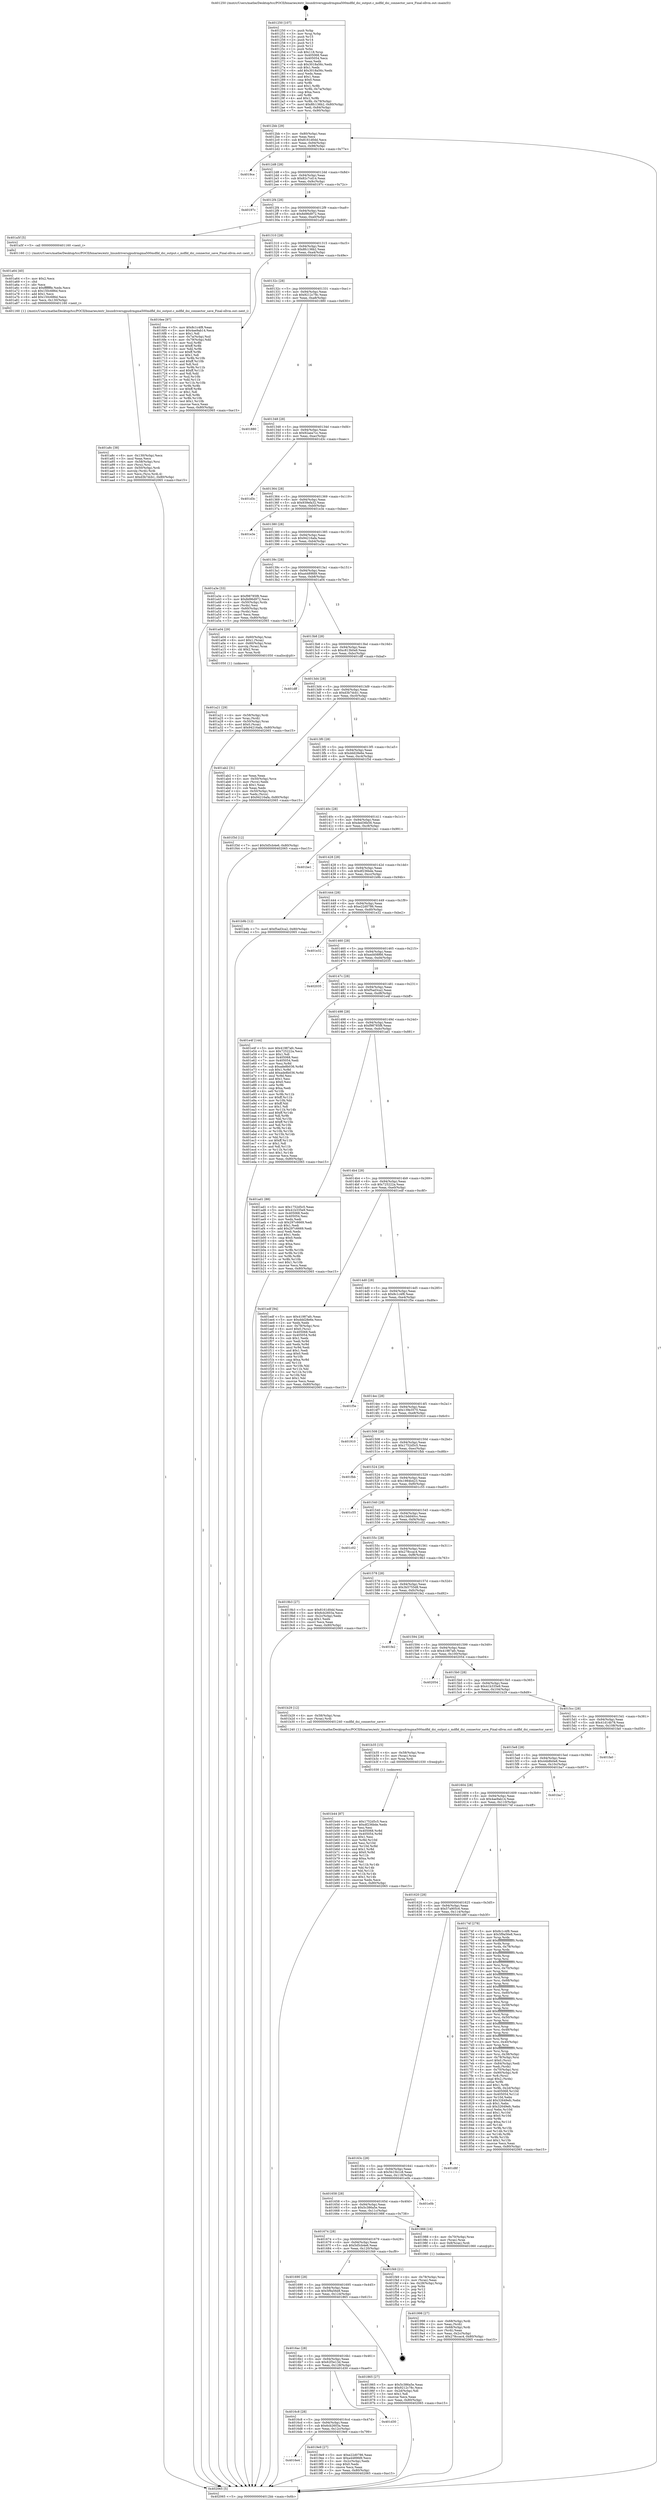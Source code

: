 digraph "0x401250" {
  label = "0x401250 (/mnt/c/Users/mathe/Desktop/tcc/POCII/binaries/extr_linuxdriversgpudrmgma500mdfld_dsi_output.c_mdfld_dsi_connector_save_Final-ollvm.out::main(0))"
  labelloc = "t"
  node[shape=record]

  Entry [label="",width=0.3,height=0.3,shape=circle,fillcolor=black,style=filled]
  "0x4012bb" [label="{
     0x4012bb [29]\l
     | [instrs]\l
     &nbsp;&nbsp;0x4012bb \<+3\>: mov -0x80(%rbp),%eax\l
     &nbsp;&nbsp;0x4012be \<+2\>: mov %eax,%ecx\l
     &nbsp;&nbsp;0x4012c0 \<+6\>: sub $0x8161d0dd,%ecx\l
     &nbsp;&nbsp;0x4012c6 \<+6\>: mov %eax,-0x94(%rbp)\l
     &nbsp;&nbsp;0x4012cc \<+6\>: mov %ecx,-0x98(%rbp)\l
     &nbsp;&nbsp;0x4012d2 \<+6\>: je 00000000004019ce \<main+0x77e\>\l
  }"]
  "0x4019ce" [label="{
     0x4019ce\l
  }", style=dashed]
  "0x4012d8" [label="{
     0x4012d8 [28]\l
     | [instrs]\l
     &nbsp;&nbsp;0x4012d8 \<+5\>: jmp 00000000004012dd \<main+0x8d\>\l
     &nbsp;&nbsp;0x4012dd \<+6\>: mov -0x94(%rbp),%eax\l
     &nbsp;&nbsp;0x4012e3 \<+5\>: sub $0x82c7cd14,%eax\l
     &nbsp;&nbsp;0x4012e8 \<+6\>: mov %eax,-0x9c(%rbp)\l
     &nbsp;&nbsp;0x4012ee \<+6\>: je 000000000040197c \<main+0x72c\>\l
  }"]
  Exit [label="",width=0.3,height=0.3,shape=circle,fillcolor=black,style=filled,peripheries=2]
  "0x40197c" [label="{
     0x40197c\l
  }", style=dashed]
  "0x4012f4" [label="{
     0x4012f4 [28]\l
     | [instrs]\l
     &nbsp;&nbsp;0x4012f4 \<+5\>: jmp 00000000004012f9 \<main+0xa9\>\l
     &nbsp;&nbsp;0x4012f9 \<+6\>: mov -0x94(%rbp),%eax\l
     &nbsp;&nbsp;0x4012ff \<+5\>: sub $0x8d96d972,%eax\l
     &nbsp;&nbsp;0x401304 \<+6\>: mov %eax,-0xa0(%rbp)\l
     &nbsp;&nbsp;0x40130a \<+6\>: je 0000000000401a5f \<main+0x80f\>\l
  }"]
  "0x401b44" [label="{
     0x401b44 [87]\l
     | [instrs]\l
     &nbsp;&nbsp;0x401b44 \<+5\>: mov $0x1752d5c5,%ecx\l
     &nbsp;&nbsp;0x401b49 \<+5\>: mov $0xdf236bde,%edx\l
     &nbsp;&nbsp;0x401b4e \<+2\>: xor %esi,%esi\l
     &nbsp;&nbsp;0x401b50 \<+8\>: mov 0x405068,%r8d\l
     &nbsp;&nbsp;0x401b58 \<+8\>: mov 0x405054,%r9d\l
     &nbsp;&nbsp;0x401b60 \<+3\>: sub $0x1,%esi\l
     &nbsp;&nbsp;0x401b63 \<+3\>: mov %r8d,%r10d\l
     &nbsp;&nbsp;0x401b66 \<+3\>: add %esi,%r10d\l
     &nbsp;&nbsp;0x401b69 \<+4\>: imul %r10d,%r8d\l
     &nbsp;&nbsp;0x401b6d \<+4\>: and $0x1,%r8d\l
     &nbsp;&nbsp;0x401b71 \<+4\>: cmp $0x0,%r8d\l
     &nbsp;&nbsp;0x401b75 \<+4\>: sete %r11b\l
     &nbsp;&nbsp;0x401b79 \<+4\>: cmp $0xa,%r9d\l
     &nbsp;&nbsp;0x401b7d \<+3\>: setl %bl\l
     &nbsp;&nbsp;0x401b80 \<+3\>: mov %r11b,%r14b\l
     &nbsp;&nbsp;0x401b83 \<+3\>: and %bl,%r14b\l
     &nbsp;&nbsp;0x401b86 \<+3\>: xor %bl,%r11b\l
     &nbsp;&nbsp;0x401b89 \<+3\>: or %r11b,%r14b\l
     &nbsp;&nbsp;0x401b8c \<+4\>: test $0x1,%r14b\l
     &nbsp;&nbsp;0x401b90 \<+3\>: cmovne %edx,%ecx\l
     &nbsp;&nbsp;0x401b93 \<+3\>: mov %ecx,-0x80(%rbp)\l
     &nbsp;&nbsp;0x401b96 \<+5\>: jmp 0000000000402065 \<main+0xe15\>\l
  }"]
  "0x401a5f" [label="{
     0x401a5f [5]\l
     | [instrs]\l
     &nbsp;&nbsp;0x401a5f \<+5\>: call 0000000000401160 \<next_i\>\l
     | [calls]\l
     &nbsp;&nbsp;0x401160 \{1\} (/mnt/c/Users/mathe/Desktop/tcc/POCII/binaries/extr_linuxdriversgpudrmgma500mdfld_dsi_output.c_mdfld_dsi_connector_save_Final-ollvm.out::next_i)\l
  }"]
  "0x401310" [label="{
     0x401310 [28]\l
     | [instrs]\l
     &nbsp;&nbsp;0x401310 \<+5\>: jmp 0000000000401315 \<main+0xc5\>\l
     &nbsp;&nbsp;0x401315 \<+6\>: mov -0x94(%rbp),%eax\l
     &nbsp;&nbsp;0x40131b \<+5\>: sub $0x8fc136b2,%eax\l
     &nbsp;&nbsp;0x401320 \<+6\>: mov %eax,-0xa4(%rbp)\l
     &nbsp;&nbsp;0x401326 \<+6\>: je 00000000004016ee \<main+0x49e\>\l
  }"]
  "0x401b35" [label="{
     0x401b35 [15]\l
     | [instrs]\l
     &nbsp;&nbsp;0x401b35 \<+4\>: mov -0x58(%rbp),%rax\l
     &nbsp;&nbsp;0x401b39 \<+3\>: mov (%rax),%rax\l
     &nbsp;&nbsp;0x401b3c \<+3\>: mov %rax,%rdi\l
     &nbsp;&nbsp;0x401b3f \<+5\>: call 0000000000401030 \<free@plt\>\l
     | [calls]\l
     &nbsp;&nbsp;0x401030 \{1\} (unknown)\l
  }"]
  "0x4016ee" [label="{
     0x4016ee [97]\l
     | [instrs]\l
     &nbsp;&nbsp;0x4016ee \<+5\>: mov $0x8c1c4f8,%eax\l
     &nbsp;&nbsp;0x4016f3 \<+5\>: mov $0x4ae9ab14,%ecx\l
     &nbsp;&nbsp;0x4016f8 \<+2\>: mov $0x1,%dl\l
     &nbsp;&nbsp;0x4016fa \<+4\>: mov -0x7a(%rbp),%sil\l
     &nbsp;&nbsp;0x4016fe \<+4\>: mov -0x79(%rbp),%dil\l
     &nbsp;&nbsp;0x401702 \<+3\>: mov %sil,%r8b\l
     &nbsp;&nbsp;0x401705 \<+4\>: xor $0xff,%r8b\l
     &nbsp;&nbsp;0x401709 \<+3\>: mov %dil,%r9b\l
     &nbsp;&nbsp;0x40170c \<+4\>: xor $0xff,%r9b\l
     &nbsp;&nbsp;0x401710 \<+3\>: xor $0x1,%dl\l
     &nbsp;&nbsp;0x401713 \<+3\>: mov %r8b,%r10b\l
     &nbsp;&nbsp;0x401716 \<+4\>: and $0xff,%r10b\l
     &nbsp;&nbsp;0x40171a \<+3\>: and %dl,%sil\l
     &nbsp;&nbsp;0x40171d \<+3\>: mov %r9b,%r11b\l
     &nbsp;&nbsp;0x401720 \<+4\>: and $0xff,%r11b\l
     &nbsp;&nbsp;0x401724 \<+3\>: and %dl,%dil\l
     &nbsp;&nbsp;0x401727 \<+3\>: or %sil,%r10b\l
     &nbsp;&nbsp;0x40172a \<+3\>: or %dil,%r11b\l
     &nbsp;&nbsp;0x40172d \<+3\>: xor %r11b,%r10b\l
     &nbsp;&nbsp;0x401730 \<+3\>: or %r9b,%r8b\l
     &nbsp;&nbsp;0x401733 \<+4\>: xor $0xff,%r8b\l
     &nbsp;&nbsp;0x401737 \<+3\>: or $0x1,%dl\l
     &nbsp;&nbsp;0x40173a \<+3\>: and %dl,%r8b\l
     &nbsp;&nbsp;0x40173d \<+3\>: or %r8b,%r10b\l
     &nbsp;&nbsp;0x401740 \<+4\>: test $0x1,%r10b\l
     &nbsp;&nbsp;0x401744 \<+3\>: cmovne %ecx,%eax\l
     &nbsp;&nbsp;0x401747 \<+3\>: mov %eax,-0x80(%rbp)\l
     &nbsp;&nbsp;0x40174a \<+5\>: jmp 0000000000402065 \<main+0xe15\>\l
  }"]
  "0x40132c" [label="{
     0x40132c [28]\l
     | [instrs]\l
     &nbsp;&nbsp;0x40132c \<+5\>: jmp 0000000000401331 \<main+0xe1\>\l
     &nbsp;&nbsp;0x401331 \<+6\>: mov -0x94(%rbp),%eax\l
     &nbsp;&nbsp;0x401337 \<+5\>: sub $0x9212c78c,%eax\l
     &nbsp;&nbsp;0x40133c \<+6\>: mov %eax,-0xa8(%rbp)\l
     &nbsp;&nbsp;0x401342 \<+6\>: je 0000000000401880 \<main+0x630\>\l
  }"]
  "0x402065" [label="{
     0x402065 [5]\l
     | [instrs]\l
     &nbsp;&nbsp;0x402065 \<+5\>: jmp 00000000004012bb \<main+0x6b\>\l
  }"]
  "0x401250" [label="{
     0x401250 [107]\l
     | [instrs]\l
     &nbsp;&nbsp;0x401250 \<+1\>: push %rbp\l
     &nbsp;&nbsp;0x401251 \<+3\>: mov %rsp,%rbp\l
     &nbsp;&nbsp;0x401254 \<+2\>: push %r15\l
     &nbsp;&nbsp;0x401256 \<+2\>: push %r14\l
     &nbsp;&nbsp;0x401258 \<+2\>: push %r13\l
     &nbsp;&nbsp;0x40125a \<+2\>: push %r12\l
     &nbsp;&nbsp;0x40125c \<+1\>: push %rbx\l
     &nbsp;&nbsp;0x40125d \<+7\>: sub $0x118,%rsp\l
     &nbsp;&nbsp;0x401264 \<+7\>: mov 0x405068,%eax\l
     &nbsp;&nbsp;0x40126b \<+7\>: mov 0x405054,%ecx\l
     &nbsp;&nbsp;0x401272 \<+2\>: mov %eax,%edx\l
     &nbsp;&nbsp;0x401274 \<+6\>: sub $0x3018a56c,%edx\l
     &nbsp;&nbsp;0x40127a \<+3\>: sub $0x1,%edx\l
     &nbsp;&nbsp;0x40127d \<+6\>: add $0x3018a56c,%edx\l
     &nbsp;&nbsp;0x401283 \<+3\>: imul %edx,%eax\l
     &nbsp;&nbsp;0x401286 \<+3\>: and $0x1,%eax\l
     &nbsp;&nbsp;0x401289 \<+3\>: cmp $0x0,%eax\l
     &nbsp;&nbsp;0x40128c \<+4\>: sete %r8b\l
     &nbsp;&nbsp;0x401290 \<+4\>: and $0x1,%r8b\l
     &nbsp;&nbsp;0x401294 \<+4\>: mov %r8b,-0x7a(%rbp)\l
     &nbsp;&nbsp;0x401298 \<+3\>: cmp $0xa,%ecx\l
     &nbsp;&nbsp;0x40129b \<+4\>: setl %r8b\l
     &nbsp;&nbsp;0x40129f \<+4\>: and $0x1,%r8b\l
     &nbsp;&nbsp;0x4012a3 \<+4\>: mov %r8b,-0x79(%rbp)\l
     &nbsp;&nbsp;0x4012a7 \<+7\>: movl $0x8fc136b2,-0x80(%rbp)\l
     &nbsp;&nbsp;0x4012ae \<+6\>: mov %edi,-0x84(%rbp)\l
     &nbsp;&nbsp;0x4012b4 \<+7\>: mov %rsi,-0x90(%rbp)\l
  }"]
  "0x401a8c" [label="{
     0x401a8c [38]\l
     | [instrs]\l
     &nbsp;&nbsp;0x401a8c \<+6\>: mov -0x130(%rbp),%ecx\l
     &nbsp;&nbsp;0x401a92 \<+3\>: imul %eax,%ecx\l
     &nbsp;&nbsp;0x401a95 \<+4\>: mov -0x58(%rbp),%rsi\l
     &nbsp;&nbsp;0x401a99 \<+3\>: mov (%rsi),%rsi\l
     &nbsp;&nbsp;0x401a9c \<+4\>: mov -0x50(%rbp),%rdi\l
     &nbsp;&nbsp;0x401aa0 \<+3\>: movslq (%rdi),%rdi\l
     &nbsp;&nbsp;0x401aa3 \<+3\>: mov %ecx,(%rsi,%rdi,4)\l
     &nbsp;&nbsp;0x401aa6 \<+7\>: movl $0xd3b7dcb1,-0x80(%rbp)\l
     &nbsp;&nbsp;0x401aad \<+5\>: jmp 0000000000402065 \<main+0xe15\>\l
  }"]
  "0x401880" [label="{
     0x401880\l
  }", style=dashed]
  "0x401348" [label="{
     0x401348 [28]\l
     | [instrs]\l
     &nbsp;&nbsp;0x401348 \<+5\>: jmp 000000000040134d \<main+0xfd\>\l
     &nbsp;&nbsp;0x40134d \<+6\>: mov -0x94(%rbp),%eax\l
     &nbsp;&nbsp;0x401353 \<+5\>: sub $0x92aea7cc,%eax\l
     &nbsp;&nbsp;0x401358 \<+6\>: mov %eax,-0xac(%rbp)\l
     &nbsp;&nbsp;0x40135e \<+6\>: je 0000000000401d3c \<main+0xaec\>\l
  }"]
  "0x401a64" [label="{
     0x401a64 [40]\l
     | [instrs]\l
     &nbsp;&nbsp;0x401a64 \<+5\>: mov $0x2,%ecx\l
     &nbsp;&nbsp;0x401a69 \<+1\>: cltd\l
     &nbsp;&nbsp;0x401a6a \<+2\>: idiv %ecx\l
     &nbsp;&nbsp;0x401a6c \<+6\>: imul $0xfffffffe,%edx,%ecx\l
     &nbsp;&nbsp;0x401a72 \<+6\>: sub $0x150c686d,%ecx\l
     &nbsp;&nbsp;0x401a78 \<+3\>: add $0x1,%ecx\l
     &nbsp;&nbsp;0x401a7b \<+6\>: add $0x150c686d,%ecx\l
     &nbsp;&nbsp;0x401a81 \<+6\>: mov %ecx,-0x130(%rbp)\l
     &nbsp;&nbsp;0x401a87 \<+5\>: call 0000000000401160 \<next_i\>\l
     | [calls]\l
     &nbsp;&nbsp;0x401160 \{1\} (/mnt/c/Users/mathe/Desktop/tcc/POCII/binaries/extr_linuxdriversgpudrmgma500mdfld_dsi_output.c_mdfld_dsi_connector_save_Final-ollvm.out::next_i)\l
  }"]
  "0x401d3c" [label="{
     0x401d3c\l
  }", style=dashed]
  "0x401364" [label="{
     0x401364 [28]\l
     | [instrs]\l
     &nbsp;&nbsp;0x401364 \<+5\>: jmp 0000000000401369 \<main+0x119\>\l
     &nbsp;&nbsp;0x401369 \<+6\>: mov -0x94(%rbp),%eax\l
     &nbsp;&nbsp;0x40136f \<+5\>: sub $0x939efa32,%eax\l
     &nbsp;&nbsp;0x401374 \<+6\>: mov %eax,-0xb0(%rbp)\l
     &nbsp;&nbsp;0x40137a \<+6\>: je 0000000000401e3e \<main+0xbee\>\l
  }"]
  "0x401a21" [label="{
     0x401a21 [29]\l
     | [instrs]\l
     &nbsp;&nbsp;0x401a21 \<+4\>: mov -0x58(%rbp),%rdi\l
     &nbsp;&nbsp;0x401a25 \<+3\>: mov %rax,(%rdi)\l
     &nbsp;&nbsp;0x401a28 \<+4\>: mov -0x50(%rbp),%rax\l
     &nbsp;&nbsp;0x401a2c \<+6\>: movl $0x0,(%rax)\l
     &nbsp;&nbsp;0x401a32 \<+7\>: movl $0x94216afa,-0x80(%rbp)\l
     &nbsp;&nbsp;0x401a39 \<+5\>: jmp 0000000000402065 \<main+0xe15\>\l
  }"]
  "0x401e3e" [label="{
     0x401e3e\l
  }", style=dashed]
  "0x401380" [label="{
     0x401380 [28]\l
     | [instrs]\l
     &nbsp;&nbsp;0x401380 \<+5\>: jmp 0000000000401385 \<main+0x135\>\l
     &nbsp;&nbsp;0x401385 \<+6\>: mov -0x94(%rbp),%eax\l
     &nbsp;&nbsp;0x40138b \<+5\>: sub $0x94216afa,%eax\l
     &nbsp;&nbsp;0x401390 \<+6\>: mov %eax,-0xb4(%rbp)\l
     &nbsp;&nbsp;0x401396 \<+6\>: je 0000000000401a3e \<main+0x7ee\>\l
  }"]
  "0x4016e4" [label="{
     0x4016e4\l
  }", style=dashed]
  "0x401a3e" [label="{
     0x401a3e [33]\l
     | [instrs]\l
     &nbsp;&nbsp;0x401a3e \<+5\>: mov $0xf98785f8,%eax\l
     &nbsp;&nbsp;0x401a43 \<+5\>: mov $0x8d96d972,%ecx\l
     &nbsp;&nbsp;0x401a48 \<+4\>: mov -0x50(%rbp),%rdx\l
     &nbsp;&nbsp;0x401a4c \<+2\>: mov (%rdx),%esi\l
     &nbsp;&nbsp;0x401a4e \<+4\>: mov -0x60(%rbp),%rdx\l
     &nbsp;&nbsp;0x401a52 \<+2\>: cmp (%rdx),%esi\l
     &nbsp;&nbsp;0x401a54 \<+3\>: cmovl %ecx,%eax\l
     &nbsp;&nbsp;0x401a57 \<+3\>: mov %eax,-0x80(%rbp)\l
     &nbsp;&nbsp;0x401a5a \<+5\>: jmp 0000000000402065 \<main+0xe15\>\l
  }"]
  "0x40139c" [label="{
     0x40139c [28]\l
     | [instrs]\l
     &nbsp;&nbsp;0x40139c \<+5\>: jmp 00000000004013a1 \<main+0x151\>\l
     &nbsp;&nbsp;0x4013a1 \<+6\>: mov -0x94(%rbp),%eax\l
     &nbsp;&nbsp;0x4013a7 \<+5\>: sub $0xa4489fd9,%eax\l
     &nbsp;&nbsp;0x4013ac \<+6\>: mov %eax,-0xb8(%rbp)\l
     &nbsp;&nbsp;0x4013b2 \<+6\>: je 0000000000401a04 \<main+0x7b4\>\l
  }"]
  "0x4019e9" [label="{
     0x4019e9 [27]\l
     | [instrs]\l
     &nbsp;&nbsp;0x4019e9 \<+5\>: mov $0xe22d0786,%eax\l
     &nbsp;&nbsp;0x4019ee \<+5\>: mov $0xa4489fd9,%ecx\l
     &nbsp;&nbsp;0x4019f3 \<+3\>: mov -0x2c(%rbp),%edx\l
     &nbsp;&nbsp;0x4019f6 \<+3\>: cmp $0x0,%edx\l
     &nbsp;&nbsp;0x4019f9 \<+3\>: cmove %ecx,%eax\l
     &nbsp;&nbsp;0x4019fc \<+3\>: mov %eax,-0x80(%rbp)\l
     &nbsp;&nbsp;0x4019ff \<+5\>: jmp 0000000000402065 \<main+0xe15\>\l
  }"]
  "0x401a04" [label="{
     0x401a04 [29]\l
     | [instrs]\l
     &nbsp;&nbsp;0x401a04 \<+4\>: mov -0x60(%rbp),%rax\l
     &nbsp;&nbsp;0x401a08 \<+6\>: movl $0x1,(%rax)\l
     &nbsp;&nbsp;0x401a0e \<+4\>: mov -0x60(%rbp),%rax\l
     &nbsp;&nbsp;0x401a12 \<+3\>: movslq (%rax),%rax\l
     &nbsp;&nbsp;0x401a15 \<+4\>: shl $0x2,%rax\l
     &nbsp;&nbsp;0x401a19 \<+3\>: mov %rax,%rdi\l
     &nbsp;&nbsp;0x401a1c \<+5\>: call 0000000000401050 \<malloc@plt\>\l
     | [calls]\l
     &nbsp;&nbsp;0x401050 \{1\} (unknown)\l
  }"]
  "0x4013b8" [label="{
     0x4013b8 [28]\l
     | [instrs]\l
     &nbsp;&nbsp;0x4013b8 \<+5\>: jmp 00000000004013bd \<main+0x16d\>\l
     &nbsp;&nbsp;0x4013bd \<+6\>: mov -0x94(%rbp),%eax\l
     &nbsp;&nbsp;0x4013c3 \<+5\>: sub $0xc813b0a9,%eax\l
     &nbsp;&nbsp;0x4013c8 \<+6\>: mov %eax,-0xbc(%rbp)\l
     &nbsp;&nbsp;0x4013ce \<+6\>: je 0000000000401dff \<main+0xbaf\>\l
  }"]
  "0x4016c8" [label="{
     0x4016c8 [28]\l
     | [instrs]\l
     &nbsp;&nbsp;0x4016c8 \<+5\>: jmp 00000000004016cd \<main+0x47d\>\l
     &nbsp;&nbsp;0x4016cd \<+6\>: mov -0x94(%rbp),%eax\l
     &nbsp;&nbsp;0x4016d3 \<+5\>: sub $0x6cb2603a,%eax\l
     &nbsp;&nbsp;0x4016d8 \<+6\>: mov %eax,-0x12c(%rbp)\l
     &nbsp;&nbsp;0x4016de \<+6\>: je 00000000004019e9 \<main+0x799\>\l
  }"]
  "0x401dff" [label="{
     0x401dff\l
  }", style=dashed]
  "0x4013d4" [label="{
     0x4013d4 [28]\l
     | [instrs]\l
     &nbsp;&nbsp;0x4013d4 \<+5\>: jmp 00000000004013d9 \<main+0x189\>\l
     &nbsp;&nbsp;0x4013d9 \<+6\>: mov -0x94(%rbp),%eax\l
     &nbsp;&nbsp;0x4013df \<+5\>: sub $0xd3b7dcb1,%eax\l
     &nbsp;&nbsp;0x4013e4 \<+6\>: mov %eax,-0xc0(%rbp)\l
     &nbsp;&nbsp;0x4013ea \<+6\>: je 0000000000401ab2 \<main+0x862\>\l
  }"]
  "0x401d30" [label="{
     0x401d30\l
  }", style=dashed]
  "0x401ab2" [label="{
     0x401ab2 [31]\l
     | [instrs]\l
     &nbsp;&nbsp;0x401ab2 \<+2\>: xor %eax,%eax\l
     &nbsp;&nbsp;0x401ab4 \<+4\>: mov -0x50(%rbp),%rcx\l
     &nbsp;&nbsp;0x401ab8 \<+2\>: mov (%rcx),%edx\l
     &nbsp;&nbsp;0x401aba \<+3\>: sub $0x1,%eax\l
     &nbsp;&nbsp;0x401abd \<+2\>: sub %eax,%edx\l
     &nbsp;&nbsp;0x401abf \<+4\>: mov -0x50(%rbp),%rcx\l
     &nbsp;&nbsp;0x401ac3 \<+2\>: mov %edx,(%rcx)\l
     &nbsp;&nbsp;0x401ac5 \<+7\>: movl $0x94216afa,-0x80(%rbp)\l
     &nbsp;&nbsp;0x401acc \<+5\>: jmp 0000000000402065 \<main+0xe15\>\l
  }"]
  "0x4013f0" [label="{
     0x4013f0 [28]\l
     | [instrs]\l
     &nbsp;&nbsp;0x4013f0 \<+5\>: jmp 00000000004013f5 \<main+0x1a5\>\l
     &nbsp;&nbsp;0x4013f5 \<+6\>: mov -0x94(%rbp),%eax\l
     &nbsp;&nbsp;0x4013fb \<+5\>: sub $0xddd28e6e,%eax\l
     &nbsp;&nbsp;0x401400 \<+6\>: mov %eax,-0xc4(%rbp)\l
     &nbsp;&nbsp;0x401406 \<+6\>: je 0000000000401f3d \<main+0xced\>\l
  }"]
  "0x401998" [label="{
     0x401998 [27]\l
     | [instrs]\l
     &nbsp;&nbsp;0x401998 \<+4\>: mov -0x68(%rbp),%rdi\l
     &nbsp;&nbsp;0x40199c \<+2\>: mov %eax,(%rdi)\l
     &nbsp;&nbsp;0x40199e \<+4\>: mov -0x68(%rbp),%rdi\l
     &nbsp;&nbsp;0x4019a2 \<+2\>: mov (%rdi),%eax\l
     &nbsp;&nbsp;0x4019a4 \<+3\>: mov %eax,-0x2c(%rbp)\l
     &nbsp;&nbsp;0x4019a7 \<+7\>: movl $0x278ccac4,-0x80(%rbp)\l
     &nbsp;&nbsp;0x4019ae \<+5\>: jmp 0000000000402065 \<main+0xe15\>\l
  }"]
  "0x401f3d" [label="{
     0x401f3d [12]\l
     | [instrs]\l
     &nbsp;&nbsp;0x401f3d \<+7\>: movl $0x5d5cb4e6,-0x80(%rbp)\l
     &nbsp;&nbsp;0x401f44 \<+5\>: jmp 0000000000402065 \<main+0xe15\>\l
  }"]
  "0x40140c" [label="{
     0x40140c [28]\l
     | [instrs]\l
     &nbsp;&nbsp;0x40140c \<+5\>: jmp 0000000000401411 \<main+0x1c1\>\l
     &nbsp;&nbsp;0x401411 \<+6\>: mov -0x94(%rbp),%eax\l
     &nbsp;&nbsp;0x401417 \<+5\>: sub $0xded36b56,%eax\l
     &nbsp;&nbsp;0x40141c \<+6\>: mov %eax,-0xc8(%rbp)\l
     &nbsp;&nbsp;0x401422 \<+6\>: je 0000000000401be1 \<main+0x991\>\l
  }"]
  "0x4016ac" [label="{
     0x4016ac [28]\l
     | [instrs]\l
     &nbsp;&nbsp;0x4016ac \<+5\>: jmp 00000000004016b1 \<main+0x461\>\l
     &nbsp;&nbsp;0x4016b1 \<+6\>: mov -0x94(%rbp),%eax\l
     &nbsp;&nbsp;0x4016b7 \<+5\>: sub $0x62f3e13d,%eax\l
     &nbsp;&nbsp;0x4016bc \<+6\>: mov %eax,-0x128(%rbp)\l
     &nbsp;&nbsp;0x4016c2 \<+6\>: je 0000000000401d30 \<main+0xae0\>\l
  }"]
  "0x401be1" [label="{
     0x401be1\l
  }", style=dashed]
  "0x401428" [label="{
     0x401428 [28]\l
     | [instrs]\l
     &nbsp;&nbsp;0x401428 \<+5\>: jmp 000000000040142d \<main+0x1dd\>\l
     &nbsp;&nbsp;0x40142d \<+6\>: mov -0x94(%rbp),%eax\l
     &nbsp;&nbsp;0x401433 \<+5\>: sub $0xdf236bde,%eax\l
     &nbsp;&nbsp;0x401438 \<+6\>: mov %eax,-0xcc(%rbp)\l
     &nbsp;&nbsp;0x40143e \<+6\>: je 0000000000401b9b \<main+0x94b\>\l
  }"]
  "0x401865" [label="{
     0x401865 [27]\l
     | [instrs]\l
     &nbsp;&nbsp;0x401865 \<+5\>: mov $0x5c386a5e,%eax\l
     &nbsp;&nbsp;0x40186a \<+5\>: mov $0x9212c78c,%ecx\l
     &nbsp;&nbsp;0x40186f \<+3\>: mov -0x2d(%rbp),%dl\l
     &nbsp;&nbsp;0x401872 \<+3\>: test $0x1,%dl\l
     &nbsp;&nbsp;0x401875 \<+3\>: cmovne %ecx,%eax\l
     &nbsp;&nbsp;0x401878 \<+3\>: mov %eax,-0x80(%rbp)\l
     &nbsp;&nbsp;0x40187b \<+5\>: jmp 0000000000402065 \<main+0xe15\>\l
  }"]
  "0x401b9b" [label="{
     0x401b9b [12]\l
     | [instrs]\l
     &nbsp;&nbsp;0x401b9b \<+7\>: movl $0xf5ad3ca2,-0x80(%rbp)\l
     &nbsp;&nbsp;0x401ba2 \<+5\>: jmp 0000000000402065 \<main+0xe15\>\l
  }"]
  "0x401444" [label="{
     0x401444 [28]\l
     | [instrs]\l
     &nbsp;&nbsp;0x401444 \<+5\>: jmp 0000000000401449 \<main+0x1f9\>\l
     &nbsp;&nbsp;0x401449 \<+6\>: mov -0x94(%rbp),%eax\l
     &nbsp;&nbsp;0x40144f \<+5\>: sub $0xe22d0786,%eax\l
     &nbsp;&nbsp;0x401454 \<+6\>: mov %eax,-0xd0(%rbp)\l
     &nbsp;&nbsp;0x40145a \<+6\>: je 0000000000401e32 \<main+0xbe2\>\l
  }"]
  "0x401690" [label="{
     0x401690 [28]\l
     | [instrs]\l
     &nbsp;&nbsp;0x401690 \<+5\>: jmp 0000000000401695 \<main+0x445\>\l
     &nbsp;&nbsp;0x401695 \<+6\>: mov -0x94(%rbp),%eax\l
     &nbsp;&nbsp;0x40169b \<+5\>: sub $0x5f9a56e8,%eax\l
     &nbsp;&nbsp;0x4016a0 \<+6\>: mov %eax,-0x124(%rbp)\l
     &nbsp;&nbsp;0x4016a6 \<+6\>: je 0000000000401865 \<main+0x615\>\l
  }"]
  "0x401e32" [label="{
     0x401e32\l
  }", style=dashed]
  "0x401460" [label="{
     0x401460 [28]\l
     | [instrs]\l
     &nbsp;&nbsp;0x401460 \<+5\>: jmp 0000000000401465 \<main+0x215\>\l
     &nbsp;&nbsp;0x401465 \<+6\>: mov -0x94(%rbp),%eax\l
     &nbsp;&nbsp;0x40146b \<+5\>: sub $0xed408f66,%eax\l
     &nbsp;&nbsp;0x401470 \<+6\>: mov %eax,-0xd4(%rbp)\l
     &nbsp;&nbsp;0x401476 \<+6\>: je 0000000000402035 \<main+0xde5\>\l
  }"]
  "0x401f49" [label="{
     0x401f49 [21]\l
     | [instrs]\l
     &nbsp;&nbsp;0x401f49 \<+4\>: mov -0x78(%rbp),%rax\l
     &nbsp;&nbsp;0x401f4d \<+2\>: mov (%rax),%eax\l
     &nbsp;&nbsp;0x401f4f \<+4\>: lea -0x28(%rbp),%rsp\l
     &nbsp;&nbsp;0x401f53 \<+1\>: pop %rbx\l
     &nbsp;&nbsp;0x401f54 \<+2\>: pop %r12\l
     &nbsp;&nbsp;0x401f56 \<+2\>: pop %r13\l
     &nbsp;&nbsp;0x401f58 \<+2\>: pop %r14\l
     &nbsp;&nbsp;0x401f5a \<+2\>: pop %r15\l
     &nbsp;&nbsp;0x401f5c \<+1\>: pop %rbp\l
     &nbsp;&nbsp;0x401f5d \<+1\>: ret\l
  }"]
  "0x402035" [label="{
     0x402035\l
  }", style=dashed]
  "0x40147c" [label="{
     0x40147c [28]\l
     | [instrs]\l
     &nbsp;&nbsp;0x40147c \<+5\>: jmp 0000000000401481 \<main+0x231\>\l
     &nbsp;&nbsp;0x401481 \<+6\>: mov -0x94(%rbp),%eax\l
     &nbsp;&nbsp;0x401487 \<+5\>: sub $0xf5ad3ca2,%eax\l
     &nbsp;&nbsp;0x40148c \<+6\>: mov %eax,-0xd8(%rbp)\l
     &nbsp;&nbsp;0x401492 \<+6\>: je 0000000000401e4f \<main+0xbff\>\l
  }"]
  "0x401674" [label="{
     0x401674 [28]\l
     | [instrs]\l
     &nbsp;&nbsp;0x401674 \<+5\>: jmp 0000000000401679 \<main+0x429\>\l
     &nbsp;&nbsp;0x401679 \<+6\>: mov -0x94(%rbp),%eax\l
     &nbsp;&nbsp;0x40167f \<+5\>: sub $0x5d5cb4e6,%eax\l
     &nbsp;&nbsp;0x401684 \<+6\>: mov %eax,-0x120(%rbp)\l
     &nbsp;&nbsp;0x40168a \<+6\>: je 0000000000401f49 \<main+0xcf9\>\l
  }"]
  "0x401e4f" [label="{
     0x401e4f [144]\l
     | [instrs]\l
     &nbsp;&nbsp;0x401e4f \<+5\>: mov $0x41987afc,%eax\l
     &nbsp;&nbsp;0x401e54 \<+5\>: mov $0x725222a,%ecx\l
     &nbsp;&nbsp;0x401e59 \<+2\>: mov $0x1,%dl\l
     &nbsp;&nbsp;0x401e5b \<+7\>: mov 0x405068,%esi\l
     &nbsp;&nbsp;0x401e62 \<+7\>: mov 0x405054,%edi\l
     &nbsp;&nbsp;0x401e69 \<+3\>: mov %esi,%r8d\l
     &nbsp;&nbsp;0x401e6c \<+7\>: sub $0xade8b036,%r8d\l
     &nbsp;&nbsp;0x401e73 \<+4\>: sub $0x1,%r8d\l
     &nbsp;&nbsp;0x401e77 \<+7\>: add $0xade8b036,%r8d\l
     &nbsp;&nbsp;0x401e7e \<+4\>: imul %r8d,%esi\l
     &nbsp;&nbsp;0x401e82 \<+3\>: and $0x1,%esi\l
     &nbsp;&nbsp;0x401e85 \<+3\>: cmp $0x0,%esi\l
     &nbsp;&nbsp;0x401e88 \<+4\>: sete %r9b\l
     &nbsp;&nbsp;0x401e8c \<+3\>: cmp $0xa,%edi\l
     &nbsp;&nbsp;0x401e8f \<+4\>: setl %r10b\l
     &nbsp;&nbsp;0x401e93 \<+3\>: mov %r9b,%r11b\l
     &nbsp;&nbsp;0x401e96 \<+4\>: xor $0xff,%r11b\l
     &nbsp;&nbsp;0x401e9a \<+3\>: mov %r10b,%bl\l
     &nbsp;&nbsp;0x401e9d \<+3\>: xor $0xff,%bl\l
     &nbsp;&nbsp;0x401ea0 \<+3\>: xor $0x1,%dl\l
     &nbsp;&nbsp;0x401ea3 \<+3\>: mov %r11b,%r14b\l
     &nbsp;&nbsp;0x401ea6 \<+4\>: and $0xff,%r14b\l
     &nbsp;&nbsp;0x401eaa \<+3\>: and %dl,%r9b\l
     &nbsp;&nbsp;0x401ead \<+3\>: mov %bl,%r15b\l
     &nbsp;&nbsp;0x401eb0 \<+4\>: and $0xff,%r15b\l
     &nbsp;&nbsp;0x401eb4 \<+3\>: and %dl,%r10b\l
     &nbsp;&nbsp;0x401eb7 \<+3\>: or %r9b,%r14b\l
     &nbsp;&nbsp;0x401eba \<+3\>: or %r10b,%r15b\l
     &nbsp;&nbsp;0x401ebd \<+3\>: xor %r15b,%r14b\l
     &nbsp;&nbsp;0x401ec0 \<+3\>: or %bl,%r11b\l
     &nbsp;&nbsp;0x401ec3 \<+4\>: xor $0xff,%r11b\l
     &nbsp;&nbsp;0x401ec7 \<+3\>: or $0x1,%dl\l
     &nbsp;&nbsp;0x401eca \<+3\>: and %dl,%r11b\l
     &nbsp;&nbsp;0x401ecd \<+3\>: or %r11b,%r14b\l
     &nbsp;&nbsp;0x401ed0 \<+4\>: test $0x1,%r14b\l
     &nbsp;&nbsp;0x401ed4 \<+3\>: cmovne %ecx,%eax\l
     &nbsp;&nbsp;0x401ed7 \<+3\>: mov %eax,-0x80(%rbp)\l
     &nbsp;&nbsp;0x401eda \<+5\>: jmp 0000000000402065 \<main+0xe15\>\l
  }"]
  "0x401498" [label="{
     0x401498 [28]\l
     | [instrs]\l
     &nbsp;&nbsp;0x401498 \<+5\>: jmp 000000000040149d \<main+0x24d\>\l
     &nbsp;&nbsp;0x40149d \<+6\>: mov -0x94(%rbp),%eax\l
     &nbsp;&nbsp;0x4014a3 \<+5\>: sub $0xf98785f8,%eax\l
     &nbsp;&nbsp;0x4014a8 \<+6\>: mov %eax,-0xdc(%rbp)\l
     &nbsp;&nbsp;0x4014ae \<+6\>: je 0000000000401ad1 \<main+0x881\>\l
  }"]
  "0x401988" [label="{
     0x401988 [16]\l
     | [instrs]\l
     &nbsp;&nbsp;0x401988 \<+4\>: mov -0x70(%rbp),%rax\l
     &nbsp;&nbsp;0x40198c \<+3\>: mov (%rax),%rax\l
     &nbsp;&nbsp;0x40198f \<+4\>: mov 0x8(%rax),%rdi\l
     &nbsp;&nbsp;0x401993 \<+5\>: call 0000000000401060 \<atoi@plt\>\l
     | [calls]\l
     &nbsp;&nbsp;0x401060 \{1\} (unknown)\l
  }"]
  "0x401ad1" [label="{
     0x401ad1 [88]\l
     | [instrs]\l
     &nbsp;&nbsp;0x401ad1 \<+5\>: mov $0x1752d5c5,%eax\l
     &nbsp;&nbsp;0x401ad6 \<+5\>: mov $0x41b335e9,%ecx\l
     &nbsp;&nbsp;0x401adb \<+7\>: mov 0x405068,%edx\l
     &nbsp;&nbsp;0x401ae2 \<+7\>: mov 0x405054,%esi\l
     &nbsp;&nbsp;0x401ae9 \<+2\>: mov %edx,%edi\l
     &nbsp;&nbsp;0x401aeb \<+6\>: sub $0x297c6669,%edi\l
     &nbsp;&nbsp;0x401af1 \<+3\>: sub $0x1,%edi\l
     &nbsp;&nbsp;0x401af4 \<+6\>: add $0x297c6669,%edi\l
     &nbsp;&nbsp;0x401afa \<+3\>: imul %edi,%edx\l
     &nbsp;&nbsp;0x401afd \<+3\>: and $0x1,%edx\l
     &nbsp;&nbsp;0x401b00 \<+3\>: cmp $0x0,%edx\l
     &nbsp;&nbsp;0x401b03 \<+4\>: sete %r8b\l
     &nbsp;&nbsp;0x401b07 \<+3\>: cmp $0xa,%esi\l
     &nbsp;&nbsp;0x401b0a \<+4\>: setl %r9b\l
     &nbsp;&nbsp;0x401b0e \<+3\>: mov %r8b,%r10b\l
     &nbsp;&nbsp;0x401b11 \<+3\>: and %r9b,%r10b\l
     &nbsp;&nbsp;0x401b14 \<+3\>: xor %r9b,%r8b\l
     &nbsp;&nbsp;0x401b17 \<+3\>: or %r8b,%r10b\l
     &nbsp;&nbsp;0x401b1a \<+4\>: test $0x1,%r10b\l
     &nbsp;&nbsp;0x401b1e \<+3\>: cmovne %ecx,%eax\l
     &nbsp;&nbsp;0x401b21 \<+3\>: mov %eax,-0x80(%rbp)\l
     &nbsp;&nbsp;0x401b24 \<+5\>: jmp 0000000000402065 \<main+0xe15\>\l
  }"]
  "0x4014b4" [label="{
     0x4014b4 [28]\l
     | [instrs]\l
     &nbsp;&nbsp;0x4014b4 \<+5\>: jmp 00000000004014b9 \<main+0x269\>\l
     &nbsp;&nbsp;0x4014b9 \<+6\>: mov -0x94(%rbp),%eax\l
     &nbsp;&nbsp;0x4014bf \<+5\>: sub $0x725222a,%eax\l
     &nbsp;&nbsp;0x4014c4 \<+6\>: mov %eax,-0xe0(%rbp)\l
     &nbsp;&nbsp;0x4014ca \<+6\>: je 0000000000401edf \<main+0xc8f\>\l
  }"]
  "0x401658" [label="{
     0x401658 [28]\l
     | [instrs]\l
     &nbsp;&nbsp;0x401658 \<+5\>: jmp 000000000040165d \<main+0x40d\>\l
     &nbsp;&nbsp;0x40165d \<+6\>: mov -0x94(%rbp),%eax\l
     &nbsp;&nbsp;0x401663 \<+5\>: sub $0x5c386a5e,%eax\l
     &nbsp;&nbsp;0x401668 \<+6\>: mov %eax,-0x11c(%rbp)\l
     &nbsp;&nbsp;0x40166e \<+6\>: je 0000000000401988 \<main+0x738\>\l
  }"]
  "0x401edf" [label="{
     0x401edf [94]\l
     | [instrs]\l
     &nbsp;&nbsp;0x401edf \<+5\>: mov $0x41987afc,%eax\l
     &nbsp;&nbsp;0x401ee4 \<+5\>: mov $0xddd28e6e,%ecx\l
     &nbsp;&nbsp;0x401ee9 \<+2\>: xor %edx,%edx\l
     &nbsp;&nbsp;0x401eeb \<+4\>: mov -0x78(%rbp),%rsi\l
     &nbsp;&nbsp;0x401eef \<+6\>: movl $0x0,(%rsi)\l
     &nbsp;&nbsp;0x401ef5 \<+7\>: mov 0x405068,%edi\l
     &nbsp;&nbsp;0x401efc \<+8\>: mov 0x405054,%r8d\l
     &nbsp;&nbsp;0x401f04 \<+3\>: sub $0x1,%edx\l
     &nbsp;&nbsp;0x401f07 \<+3\>: mov %edi,%r9d\l
     &nbsp;&nbsp;0x401f0a \<+3\>: add %edx,%r9d\l
     &nbsp;&nbsp;0x401f0d \<+4\>: imul %r9d,%edi\l
     &nbsp;&nbsp;0x401f11 \<+3\>: and $0x1,%edi\l
     &nbsp;&nbsp;0x401f14 \<+3\>: cmp $0x0,%edi\l
     &nbsp;&nbsp;0x401f17 \<+4\>: sete %r10b\l
     &nbsp;&nbsp;0x401f1b \<+4\>: cmp $0xa,%r8d\l
     &nbsp;&nbsp;0x401f1f \<+4\>: setl %r11b\l
     &nbsp;&nbsp;0x401f23 \<+3\>: mov %r10b,%bl\l
     &nbsp;&nbsp;0x401f26 \<+3\>: and %r11b,%bl\l
     &nbsp;&nbsp;0x401f29 \<+3\>: xor %r11b,%r10b\l
     &nbsp;&nbsp;0x401f2c \<+3\>: or %r10b,%bl\l
     &nbsp;&nbsp;0x401f2f \<+3\>: test $0x1,%bl\l
     &nbsp;&nbsp;0x401f32 \<+3\>: cmovne %ecx,%eax\l
     &nbsp;&nbsp;0x401f35 \<+3\>: mov %eax,-0x80(%rbp)\l
     &nbsp;&nbsp;0x401f38 \<+5\>: jmp 0000000000402065 \<main+0xe15\>\l
  }"]
  "0x4014d0" [label="{
     0x4014d0 [28]\l
     | [instrs]\l
     &nbsp;&nbsp;0x4014d0 \<+5\>: jmp 00000000004014d5 \<main+0x285\>\l
     &nbsp;&nbsp;0x4014d5 \<+6\>: mov -0x94(%rbp),%eax\l
     &nbsp;&nbsp;0x4014db \<+5\>: sub $0x8c1c4f8,%eax\l
     &nbsp;&nbsp;0x4014e0 \<+6\>: mov %eax,-0xe4(%rbp)\l
     &nbsp;&nbsp;0x4014e6 \<+6\>: je 0000000000401f5e \<main+0xd0e\>\l
  }"]
  "0x401e0b" [label="{
     0x401e0b\l
  }", style=dashed]
  "0x401f5e" [label="{
     0x401f5e\l
  }", style=dashed]
  "0x4014ec" [label="{
     0x4014ec [28]\l
     | [instrs]\l
     &nbsp;&nbsp;0x4014ec \<+5\>: jmp 00000000004014f1 \<main+0x2a1\>\l
     &nbsp;&nbsp;0x4014f1 \<+6\>: mov -0x94(%rbp),%eax\l
     &nbsp;&nbsp;0x4014f7 \<+5\>: sub $0x139e3570,%eax\l
     &nbsp;&nbsp;0x4014fc \<+6\>: mov %eax,-0xe8(%rbp)\l
     &nbsp;&nbsp;0x401502 \<+6\>: je 0000000000401910 \<main+0x6c0\>\l
  }"]
  "0x40163c" [label="{
     0x40163c [28]\l
     | [instrs]\l
     &nbsp;&nbsp;0x40163c \<+5\>: jmp 0000000000401641 \<main+0x3f1\>\l
     &nbsp;&nbsp;0x401641 \<+6\>: mov -0x94(%rbp),%eax\l
     &nbsp;&nbsp;0x401647 \<+5\>: sub $0x5b15b1c8,%eax\l
     &nbsp;&nbsp;0x40164c \<+6\>: mov %eax,-0x118(%rbp)\l
     &nbsp;&nbsp;0x401652 \<+6\>: je 0000000000401e0b \<main+0xbbb\>\l
  }"]
  "0x401910" [label="{
     0x401910\l
  }", style=dashed]
  "0x401508" [label="{
     0x401508 [28]\l
     | [instrs]\l
     &nbsp;&nbsp;0x401508 \<+5\>: jmp 000000000040150d \<main+0x2bd\>\l
     &nbsp;&nbsp;0x40150d \<+6\>: mov -0x94(%rbp),%eax\l
     &nbsp;&nbsp;0x401513 \<+5\>: sub $0x1752d5c5,%eax\l
     &nbsp;&nbsp;0x401518 \<+6\>: mov %eax,-0xec(%rbp)\l
     &nbsp;&nbsp;0x40151e \<+6\>: je 0000000000401fbb \<main+0xd6b\>\l
  }"]
  "0x401d8f" [label="{
     0x401d8f\l
  }", style=dashed]
  "0x401fbb" [label="{
     0x401fbb\l
  }", style=dashed]
  "0x401524" [label="{
     0x401524 [28]\l
     | [instrs]\l
     &nbsp;&nbsp;0x401524 \<+5\>: jmp 0000000000401529 \<main+0x2d9\>\l
     &nbsp;&nbsp;0x401529 \<+6\>: mov -0x94(%rbp),%eax\l
     &nbsp;&nbsp;0x40152f \<+5\>: sub $0x1984b423,%eax\l
     &nbsp;&nbsp;0x401534 \<+6\>: mov %eax,-0xf0(%rbp)\l
     &nbsp;&nbsp;0x40153a \<+6\>: je 0000000000401c55 \<main+0xa05\>\l
  }"]
  "0x401620" [label="{
     0x401620 [28]\l
     | [instrs]\l
     &nbsp;&nbsp;0x401620 \<+5\>: jmp 0000000000401625 \<main+0x3d5\>\l
     &nbsp;&nbsp;0x401625 \<+6\>: mov -0x94(%rbp),%eax\l
     &nbsp;&nbsp;0x40162b \<+5\>: sub $0x57a905c6,%eax\l
     &nbsp;&nbsp;0x401630 \<+6\>: mov %eax,-0x114(%rbp)\l
     &nbsp;&nbsp;0x401636 \<+6\>: je 0000000000401d8f \<main+0xb3f\>\l
  }"]
  "0x401c55" [label="{
     0x401c55\l
  }", style=dashed]
  "0x401540" [label="{
     0x401540 [28]\l
     | [instrs]\l
     &nbsp;&nbsp;0x401540 \<+5\>: jmp 0000000000401545 \<main+0x2f5\>\l
     &nbsp;&nbsp;0x401545 \<+6\>: mov -0x94(%rbp),%eax\l
     &nbsp;&nbsp;0x40154b \<+5\>: sub $0x1bdd40cc,%eax\l
     &nbsp;&nbsp;0x401550 \<+6\>: mov %eax,-0xf4(%rbp)\l
     &nbsp;&nbsp;0x401556 \<+6\>: je 0000000000401c02 \<main+0x9b2\>\l
  }"]
  "0x40174f" [label="{
     0x40174f [278]\l
     | [instrs]\l
     &nbsp;&nbsp;0x40174f \<+5\>: mov $0x8c1c4f8,%eax\l
     &nbsp;&nbsp;0x401754 \<+5\>: mov $0x5f9a56e8,%ecx\l
     &nbsp;&nbsp;0x401759 \<+3\>: mov %rsp,%rdx\l
     &nbsp;&nbsp;0x40175c \<+4\>: add $0xfffffffffffffff0,%rdx\l
     &nbsp;&nbsp;0x401760 \<+3\>: mov %rdx,%rsp\l
     &nbsp;&nbsp;0x401763 \<+4\>: mov %rdx,-0x78(%rbp)\l
     &nbsp;&nbsp;0x401767 \<+3\>: mov %rsp,%rdx\l
     &nbsp;&nbsp;0x40176a \<+4\>: add $0xfffffffffffffff0,%rdx\l
     &nbsp;&nbsp;0x40176e \<+3\>: mov %rdx,%rsp\l
     &nbsp;&nbsp;0x401771 \<+3\>: mov %rsp,%rsi\l
     &nbsp;&nbsp;0x401774 \<+4\>: add $0xfffffffffffffff0,%rsi\l
     &nbsp;&nbsp;0x401778 \<+3\>: mov %rsi,%rsp\l
     &nbsp;&nbsp;0x40177b \<+4\>: mov %rsi,-0x70(%rbp)\l
     &nbsp;&nbsp;0x40177f \<+3\>: mov %rsp,%rsi\l
     &nbsp;&nbsp;0x401782 \<+4\>: add $0xfffffffffffffff0,%rsi\l
     &nbsp;&nbsp;0x401786 \<+3\>: mov %rsi,%rsp\l
     &nbsp;&nbsp;0x401789 \<+4\>: mov %rsi,-0x68(%rbp)\l
     &nbsp;&nbsp;0x40178d \<+3\>: mov %rsp,%rsi\l
     &nbsp;&nbsp;0x401790 \<+4\>: add $0xfffffffffffffff0,%rsi\l
     &nbsp;&nbsp;0x401794 \<+3\>: mov %rsi,%rsp\l
     &nbsp;&nbsp;0x401797 \<+4\>: mov %rsi,-0x60(%rbp)\l
     &nbsp;&nbsp;0x40179b \<+3\>: mov %rsp,%rsi\l
     &nbsp;&nbsp;0x40179e \<+4\>: add $0xfffffffffffffff0,%rsi\l
     &nbsp;&nbsp;0x4017a2 \<+3\>: mov %rsi,%rsp\l
     &nbsp;&nbsp;0x4017a5 \<+4\>: mov %rsi,-0x58(%rbp)\l
     &nbsp;&nbsp;0x4017a9 \<+3\>: mov %rsp,%rsi\l
     &nbsp;&nbsp;0x4017ac \<+4\>: add $0xfffffffffffffff0,%rsi\l
     &nbsp;&nbsp;0x4017b0 \<+3\>: mov %rsi,%rsp\l
     &nbsp;&nbsp;0x4017b3 \<+4\>: mov %rsi,-0x50(%rbp)\l
     &nbsp;&nbsp;0x4017b7 \<+3\>: mov %rsp,%rsi\l
     &nbsp;&nbsp;0x4017ba \<+4\>: add $0xfffffffffffffff0,%rsi\l
     &nbsp;&nbsp;0x4017be \<+3\>: mov %rsi,%rsp\l
     &nbsp;&nbsp;0x4017c1 \<+4\>: mov %rsi,-0x48(%rbp)\l
     &nbsp;&nbsp;0x4017c5 \<+3\>: mov %rsp,%rsi\l
     &nbsp;&nbsp;0x4017c8 \<+4\>: add $0xfffffffffffffff0,%rsi\l
     &nbsp;&nbsp;0x4017cc \<+3\>: mov %rsi,%rsp\l
     &nbsp;&nbsp;0x4017cf \<+4\>: mov %rsi,-0x40(%rbp)\l
     &nbsp;&nbsp;0x4017d3 \<+3\>: mov %rsp,%rsi\l
     &nbsp;&nbsp;0x4017d6 \<+4\>: add $0xfffffffffffffff0,%rsi\l
     &nbsp;&nbsp;0x4017da \<+3\>: mov %rsi,%rsp\l
     &nbsp;&nbsp;0x4017dd \<+4\>: mov %rsi,-0x38(%rbp)\l
     &nbsp;&nbsp;0x4017e1 \<+4\>: mov -0x78(%rbp),%rsi\l
     &nbsp;&nbsp;0x4017e5 \<+6\>: movl $0x0,(%rsi)\l
     &nbsp;&nbsp;0x4017eb \<+6\>: mov -0x84(%rbp),%edi\l
     &nbsp;&nbsp;0x4017f1 \<+2\>: mov %edi,(%rdx)\l
     &nbsp;&nbsp;0x4017f3 \<+4\>: mov -0x70(%rbp),%rsi\l
     &nbsp;&nbsp;0x4017f7 \<+7\>: mov -0x90(%rbp),%r8\l
     &nbsp;&nbsp;0x4017fe \<+3\>: mov %r8,(%rsi)\l
     &nbsp;&nbsp;0x401801 \<+3\>: cmpl $0x2,(%rdx)\l
     &nbsp;&nbsp;0x401804 \<+4\>: setne %r9b\l
     &nbsp;&nbsp;0x401808 \<+4\>: and $0x1,%r9b\l
     &nbsp;&nbsp;0x40180c \<+4\>: mov %r9b,-0x2d(%rbp)\l
     &nbsp;&nbsp;0x401810 \<+8\>: mov 0x405068,%r10d\l
     &nbsp;&nbsp;0x401818 \<+8\>: mov 0x405054,%r11d\l
     &nbsp;&nbsp;0x401820 \<+3\>: mov %r10d,%ebx\l
     &nbsp;&nbsp;0x401823 \<+6\>: add $0x32649efc,%ebx\l
     &nbsp;&nbsp;0x401829 \<+3\>: sub $0x1,%ebx\l
     &nbsp;&nbsp;0x40182c \<+6\>: sub $0x32649efc,%ebx\l
     &nbsp;&nbsp;0x401832 \<+4\>: imul %ebx,%r10d\l
     &nbsp;&nbsp;0x401836 \<+4\>: and $0x1,%r10d\l
     &nbsp;&nbsp;0x40183a \<+4\>: cmp $0x0,%r10d\l
     &nbsp;&nbsp;0x40183e \<+4\>: sete %r9b\l
     &nbsp;&nbsp;0x401842 \<+4\>: cmp $0xa,%r11d\l
     &nbsp;&nbsp;0x401846 \<+4\>: setl %r14b\l
     &nbsp;&nbsp;0x40184a \<+3\>: mov %r9b,%r15b\l
     &nbsp;&nbsp;0x40184d \<+3\>: and %r14b,%r15b\l
     &nbsp;&nbsp;0x401850 \<+3\>: xor %r14b,%r9b\l
     &nbsp;&nbsp;0x401853 \<+3\>: or %r9b,%r15b\l
     &nbsp;&nbsp;0x401856 \<+4\>: test $0x1,%r15b\l
     &nbsp;&nbsp;0x40185a \<+3\>: cmovne %ecx,%eax\l
     &nbsp;&nbsp;0x40185d \<+3\>: mov %eax,-0x80(%rbp)\l
     &nbsp;&nbsp;0x401860 \<+5\>: jmp 0000000000402065 \<main+0xe15\>\l
  }"]
  "0x401c02" [label="{
     0x401c02\l
  }", style=dashed]
  "0x40155c" [label="{
     0x40155c [28]\l
     | [instrs]\l
     &nbsp;&nbsp;0x40155c \<+5\>: jmp 0000000000401561 \<main+0x311\>\l
     &nbsp;&nbsp;0x401561 \<+6\>: mov -0x94(%rbp),%eax\l
     &nbsp;&nbsp;0x401567 \<+5\>: sub $0x278ccac4,%eax\l
     &nbsp;&nbsp;0x40156c \<+6\>: mov %eax,-0xf8(%rbp)\l
     &nbsp;&nbsp;0x401572 \<+6\>: je 00000000004019b3 \<main+0x763\>\l
  }"]
  "0x401604" [label="{
     0x401604 [28]\l
     | [instrs]\l
     &nbsp;&nbsp;0x401604 \<+5\>: jmp 0000000000401609 \<main+0x3b9\>\l
     &nbsp;&nbsp;0x401609 \<+6\>: mov -0x94(%rbp),%eax\l
     &nbsp;&nbsp;0x40160f \<+5\>: sub $0x4ae9ab14,%eax\l
     &nbsp;&nbsp;0x401614 \<+6\>: mov %eax,-0x110(%rbp)\l
     &nbsp;&nbsp;0x40161a \<+6\>: je 000000000040174f \<main+0x4ff\>\l
  }"]
  "0x4019b3" [label="{
     0x4019b3 [27]\l
     | [instrs]\l
     &nbsp;&nbsp;0x4019b3 \<+5\>: mov $0x8161d0dd,%eax\l
     &nbsp;&nbsp;0x4019b8 \<+5\>: mov $0x6cb2603a,%ecx\l
     &nbsp;&nbsp;0x4019bd \<+3\>: mov -0x2c(%rbp),%edx\l
     &nbsp;&nbsp;0x4019c0 \<+3\>: cmp $0x1,%edx\l
     &nbsp;&nbsp;0x4019c3 \<+3\>: cmovl %ecx,%eax\l
     &nbsp;&nbsp;0x4019c6 \<+3\>: mov %eax,-0x80(%rbp)\l
     &nbsp;&nbsp;0x4019c9 \<+5\>: jmp 0000000000402065 \<main+0xe15\>\l
  }"]
  "0x401578" [label="{
     0x401578 [28]\l
     | [instrs]\l
     &nbsp;&nbsp;0x401578 \<+5\>: jmp 000000000040157d \<main+0x32d\>\l
     &nbsp;&nbsp;0x40157d \<+6\>: mov -0x94(%rbp),%eax\l
     &nbsp;&nbsp;0x401583 \<+5\>: sub $0x3b5755d8,%eax\l
     &nbsp;&nbsp;0x401588 \<+6\>: mov %eax,-0xfc(%rbp)\l
     &nbsp;&nbsp;0x40158e \<+6\>: je 0000000000401fe2 \<main+0xd92\>\l
  }"]
  "0x401ba7" [label="{
     0x401ba7\l
  }", style=dashed]
  "0x401fe2" [label="{
     0x401fe2\l
  }", style=dashed]
  "0x401594" [label="{
     0x401594 [28]\l
     | [instrs]\l
     &nbsp;&nbsp;0x401594 \<+5\>: jmp 0000000000401599 \<main+0x349\>\l
     &nbsp;&nbsp;0x401599 \<+6\>: mov -0x94(%rbp),%eax\l
     &nbsp;&nbsp;0x40159f \<+5\>: sub $0x41987afc,%eax\l
     &nbsp;&nbsp;0x4015a4 \<+6\>: mov %eax,-0x100(%rbp)\l
     &nbsp;&nbsp;0x4015aa \<+6\>: je 0000000000402054 \<main+0xe04\>\l
  }"]
  "0x4015e8" [label="{
     0x4015e8 [28]\l
     | [instrs]\l
     &nbsp;&nbsp;0x4015e8 \<+5\>: jmp 00000000004015ed \<main+0x39d\>\l
     &nbsp;&nbsp;0x4015ed \<+6\>: mov -0x94(%rbp),%eax\l
     &nbsp;&nbsp;0x4015f3 \<+5\>: sub $0x44b8b0e8,%eax\l
     &nbsp;&nbsp;0x4015f8 \<+6\>: mov %eax,-0x10c(%rbp)\l
     &nbsp;&nbsp;0x4015fe \<+6\>: je 0000000000401ba7 \<main+0x957\>\l
  }"]
  "0x402054" [label="{
     0x402054\l
  }", style=dashed]
  "0x4015b0" [label="{
     0x4015b0 [28]\l
     | [instrs]\l
     &nbsp;&nbsp;0x4015b0 \<+5\>: jmp 00000000004015b5 \<main+0x365\>\l
     &nbsp;&nbsp;0x4015b5 \<+6\>: mov -0x94(%rbp),%eax\l
     &nbsp;&nbsp;0x4015bb \<+5\>: sub $0x41b335e9,%eax\l
     &nbsp;&nbsp;0x4015c0 \<+6\>: mov %eax,-0x104(%rbp)\l
     &nbsp;&nbsp;0x4015c6 \<+6\>: je 0000000000401b29 \<main+0x8d9\>\l
  }"]
  "0x401fa0" [label="{
     0x401fa0\l
  }", style=dashed]
  "0x401b29" [label="{
     0x401b29 [12]\l
     | [instrs]\l
     &nbsp;&nbsp;0x401b29 \<+4\>: mov -0x58(%rbp),%rax\l
     &nbsp;&nbsp;0x401b2d \<+3\>: mov (%rax),%rdi\l
     &nbsp;&nbsp;0x401b30 \<+5\>: call 0000000000401240 \<mdfld_dsi_connector_save\>\l
     | [calls]\l
     &nbsp;&nbsp;0x401240 \{1\} (/mnt/c/Users/mathe/Desktop/tcc/POCII/binaries/extr_linuxdriversgpudrmgma500mdfld_dsi_output.c_mdfld_dsi_connector_save_Final-ollvm.out::mdfld_dsi_connector_save)\l
  }"]
  "0x4015cc" [label="{
     0x4015cc [28]\l
     | [instrs]\l
     &nbsp;&nbsp;0x4015cc \<+5\>: jmp 00000000004015d1 \<main+0x381\>\l
     &nbsp;&nbsp;0x4015d1 \<+6\>: mov -0x94(%rbp),%eax\l
     &nbsp;&nbsp;0x4015d7 \<+5\>: sub $0x41d14b78,%eax\l
     &nbsp;&nbsp;0x4015dc \<+6\>: mov %eax,-0x108(%rbp)\l
     &nbsp;&nbsp;0x4015e2 \<+6\>: je 0000000000401fa0 \<main+0xd50\>\l
  }"]
  Entry -> "0x401250" [label=" 1"]
  "0x4012bb" -> "0x4019ce" [label=" 0"]
  "0x4012bb" -> "0x4012d8" [label=" 18"]
  "0x401f49" -> Exit [label=" 1"]
  "0x4012d8" -> "0x40197c" [label=" 0"]
  "0x4012d8" -> "0x4012f4" [label=" 18"]
  "0x401f3d" -> "0x402065" [label=" 1"]
  "0x4012f4" -> "0x401a5f" [label=" 1"]
  "0x4012f4" -> "0x401310" [label=" 17"]
  "0x401edf" -> "0x402065" [label=" 1"]
  "0x401310" -> "0x4016ee" [label=" 1"]
  "0x401310" -> "0x40132c" [label=" 16"]
  "0x4016ee" -> "0x402065" [label=" 1"]
  "0x401250" -> "0x4012bb" [label=" 1"]
  "0x402065" -> "0x4012bb" [label=" 17"]
  "0x401e4f" -> "0x402065" [label=" 1"]
  "0x40132c" -> "0x401880" [label=" 0"]
  "0x40132c" -> "0x401348" [label=" 16"]
  "0x401b9b" -> "0x402065" [label=" 1"]
  "0x401348" -> "0x401d3c" [label=" 0"]
  "0x401348" -> "0x401364" [label=" 16"]
  "0x401b44" -> "0x402065" [label=" 1"]
  "0x401364" -> "0x401e3e" [label=" 0"]
  "0x401364" -> "0x401380" [label=" 16"]
  "0x401b35" -> "0x401b44" [label=" 1"]
  "0x401380" -> "0x401a3e" [label=" 2"]
  "0x401380" -> "0x40139c" [label=" 14"]
  "0x401b29" -> "0x401b35" [label=" 1"]
  "0x40139c" -> "0x401a04" [label=" 1"]
  "0x40139c" -> "0x4013b8" [label=" 13"]
  "0x401ad1" -> "0x402065" [label=" 1"]
  "0x4013b8" -> "0x401dff" [label=" 0"]
  "0x4013b8" -> "0x4013d4" [label=" 13"]
  "0x401a8c" -> "0x402065" [label=" 1"]
  "0x4013d4" -> "0x401ab2" [label=" 1"]
  "0x4013d4" -> "0x4013f0" [label=" 12"]
  "0x401a64" -> "0x401a8c" [label=" 1"]
  "0x4013f0" -> "0x401f3d" [label=" 1"]
  "0x4013f0" -> "0x40140c" [label=" 11"]
  "0x401a3e" -> "0x402065" [label=" 2"]
  "0x40140c" -> "0x401be1" [label=" 0"]
  "0x40140c" -> "0x401428" [label=" 11"]
  "0x401a21" -> "0x402065" [label=" 1"]
  "0x401428" -> "0x401b9b" [label=" 1"]
  "0x401428" -> "0x401444" [label=" 10"]
  "0x401a04" -> "0x401a21" [label=" 1"]
  "0x401444" -> "0x401e32" [label=" 0"]
  "0x401444" -> "0x401460" [label=" 10"]
  "0x4016c8" -> "0x4016e4" [label=" 0"]
  "0x401460" -> "0x402035" [label=" 0"]
  "0x401460" -> "0x40147c" [label=" 10"]
  "0x4016c8" -> "0x4019e9" [label=" 1"]
  "0x40147c" -> "0x401e4f" [label=" 1"]
  "0x40147c" -> "0x401498" [label=" 9"]
  "0x4016ac" -> "0x4016c8" [label=" 1"]
  "0x401498" -> "0x401ad1" [label=" 1"]
  "0x401498" -> "0x4014b4" [label=" 8"]
  "0x4016ac" -> "0x401d30" [label=" 0"]
  "0x4014b4" -> "0x401edf" [label=" 1"]
  "0x4014b4" -> "0x4014d0" [label=" 7"]
  "0x4019b3" -> "0x402065" [label=" 1"]
  "0x4014d0" -> "0x401f5e" [label=" 0"]
  "0x4014d0" -> "0x4014ec" [label=" 7"]
  "0x401998" -> "0x402065" [label=" 1"]
  "0x4014ec" -> "0x401910" [label=" 0"]
  "0x4014ec" -> "0x401508" [label=" 7"]
  "0x401865" -> "0x402065" [label=" 1"]
  "0x401508" -> "0x401fbb" [label=" 0"]
  "0x401508" -> "0x401524" [label=" 7"]
  "0x401690" -> "0x4016ac" [label=" 1"]
  "0x401524" -> "0x401c55" [label=" 0"]
  "0x401524" -> "0x401540" [label=" 7"]
  "0x401674" -> "0x401690" [label=" 2"]
  "0x401540" -> "0x401c02" [label=" 0"]
  "0x401540" -> "0x40155c" [label=" 7"]
  "0x401674" -> "0x401f49" [label=" 1"]
  "0x40155c" -> "0x4019b3" [label=" 1"]
  "0x40155c" -> "0x401578" [label=" 6"]
  "0x401658" -> "0x401674" [label=" 3"]
  "0x401578" -> "0x401fe2" [label=" 0"]
  "0x401578" -> "0x401594" [label=" 6"]
  "0x401658" -> "0x401988" [label=" 1"]
  "0x401594" -> "0x402054" [label=" 0"]
  "0x401594" -> "0x4015b0" [label=" 6"]
  "0x40163c" -> "0x401658" [label=" 4"]
  "0x4015b0" -> "0x401b29" [label=" 1"]
  "0x4015b0" -> "0x4015cc" [label=" 5"]
  "0x40163c" -> "0x401e0b" [label=" 0"]
  "0x4015cc" -> "0x401fa0" [label=" 0"]
  "0x4015cc" -> "0x4015e8" [label=" 5"]
  "0x401a5f" -> "0x401a64" [label=" 1"]
  "0x4015e8" -> "0x401ba7" [label=" 0"]
  "0x4015e8" -> "0x401604" [label=" 5"]
  "0x401ab2" -> "0x402065" [label=" 1"]
  "0x401604" -> "0x40174f" [label=" 1"]
  "0x401604" -> "0x401620" [label=" 4"]
  "0x4019e9" -> "0x402065" [label=" 1"]
  "0x40174f" -> "0x402065" [label=" 1"]
  "0x401690" -> "0x401865" [label=" 1"]
  "0x401620" -> "0x401d8f" [label=" 0"]
  "0x401620" -> "0x40163c" [label=" 4"]
  "0x401988" -> "0x401998" [label=" 1"]
}
